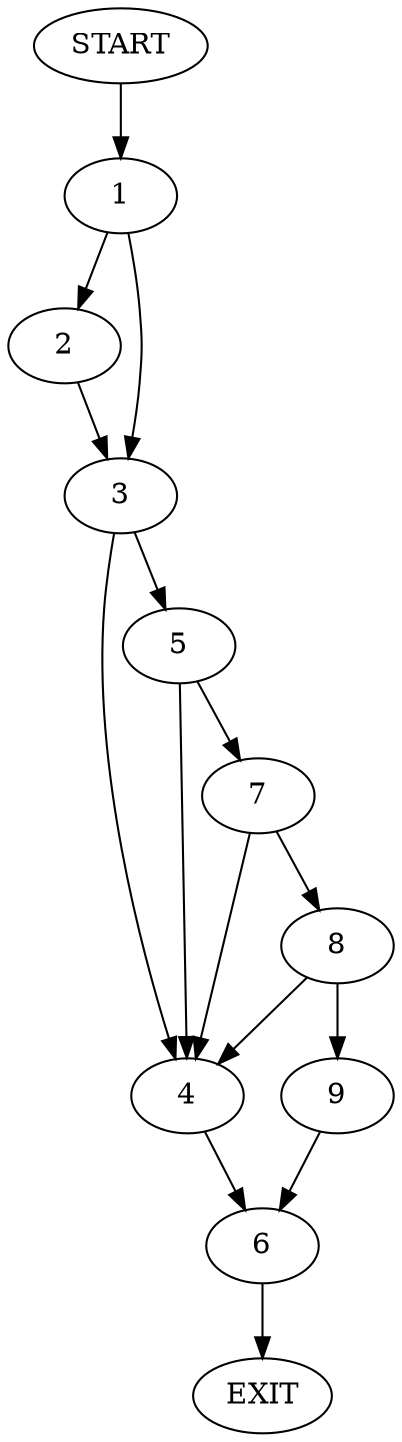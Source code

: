 digraph {
0 [label="START"]
10 [label="EXIT"]
0 -> 1
1 -> 2
1 -> 3
3 -> 4
3 -> 5
2 -> 3
4 -> 6
5 -> 4
5 -> 7
7 -> 4
7 -> 8
8 -> 9
8 -> 4
9 -> 6
6 -> 10
}
